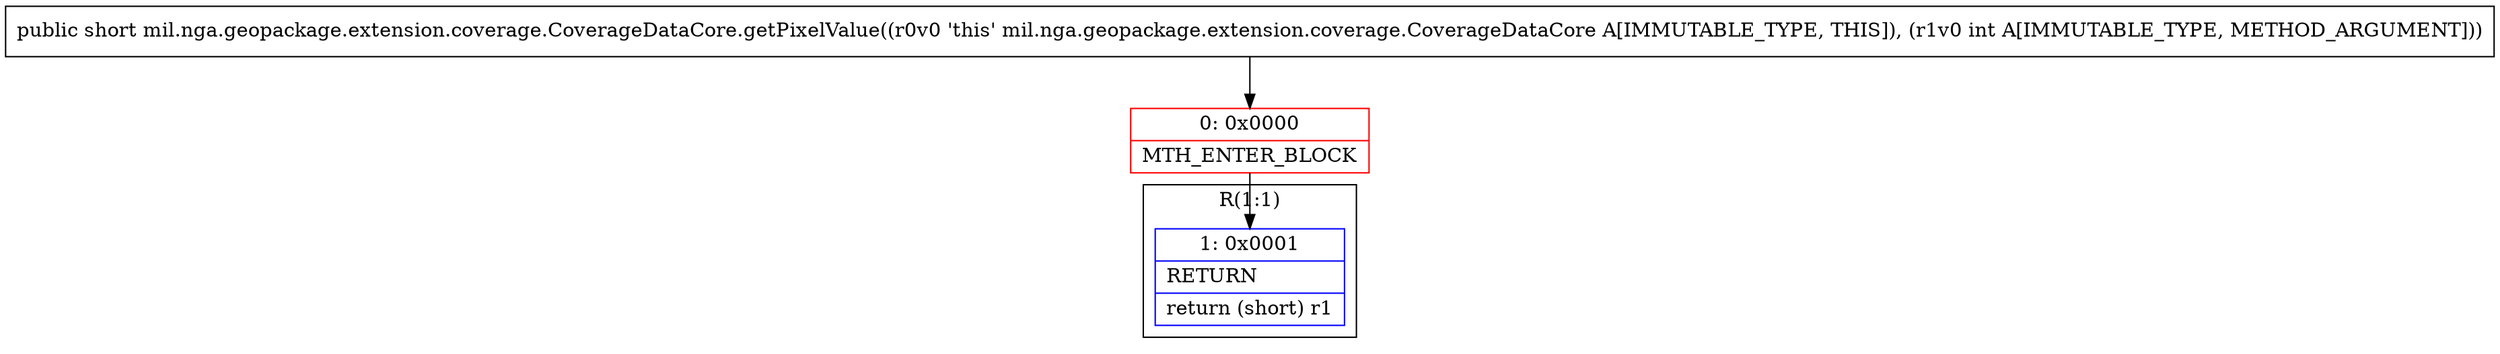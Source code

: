 digraph "CFG formil.nga.geopackage.extension.coverage.CoverageDataCore.getPixelValue(I)S" {
subgraph cluster_Region_32880769 {
label = "R(1:1)";
node [shape=record,color=blue];
Node_1 [shape=record,label="{1\:\ 0x0001|RETURN\l|return (short) r1\l}"];
}
Node_0 [shape=record,color=red,label="{0\:\ 0x0000|MTH_ENTER_BLOCK\l}"];
MethodNode[shape=record,label="{public short mil.nga.geopackage.extension.coverage.CoverageDataCore.getPixelValue((r0v0 'this' mil.nga.geopackage.extension.coverage.CoverageDataCore A[IMMUTABLE_TYPE, THIS]), (r1v0 int A[IMMUTABLE_TYPE, METHOD_ARGUMENT])) }"];
MethodNode -> Node_0;
Node_0 -> Node_1;
}

